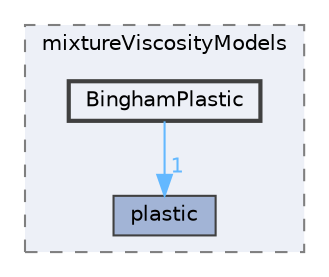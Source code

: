 digraph "applications/solvers/multiphase/driftFluxFoam/mixtureViscosityModels/BinghamPlastic"
{
 // LATEX_PDF_SIZE
  bgcolor="transparent";
  edge [fontname=Helvetica,fontsize=10,labelfontname=Helvetica,labelfontsize=10];
  node [fontname=Helvetica,fontsize=10,shape=box,height=0.2,width=0.4];
  compound=true
  subgraph clusterdir_86eef1904a5ad7add78c6b09bd981540 {
    graph [ bgcolor="#edf0f7", pencolor="grey50", label="mixtureViscosityModels", fontname=Helvetica,fontsize=10 style="filled,dashed", URL="dir_86eef1904a5ad7add78c6b09bd981540.html",tooltip=""]
  dir_bf1885526af51fd120af9c2a2654e5a2 [label="plastic", fillcolor="#a2b4d6", color="grey25", style="filled", URL="dir_bf1885526af51fd120af9c2a2654e5a2.html",tooltip=""];
  dir_81cf262e34f62d926c89997089e4f18c [label="BinghamPlastic", fillcolor="#edf0f7", color="grey25", style="filled,bold", URL="dir_81cf262e34f62d926c89997089e4f18c.html",tooltip=""];
  }
  dir_81cf262e34f62d926c89997089e4f18c->dir_bf1885526af51fd120af9c2a2654e5a2 [headlabel="1", labeldistance=1.5 headhref="dir_000273_002928.html" href="dir_000273_002928.html" color="steelblue1" fontcolor="steelblue1"];
}
